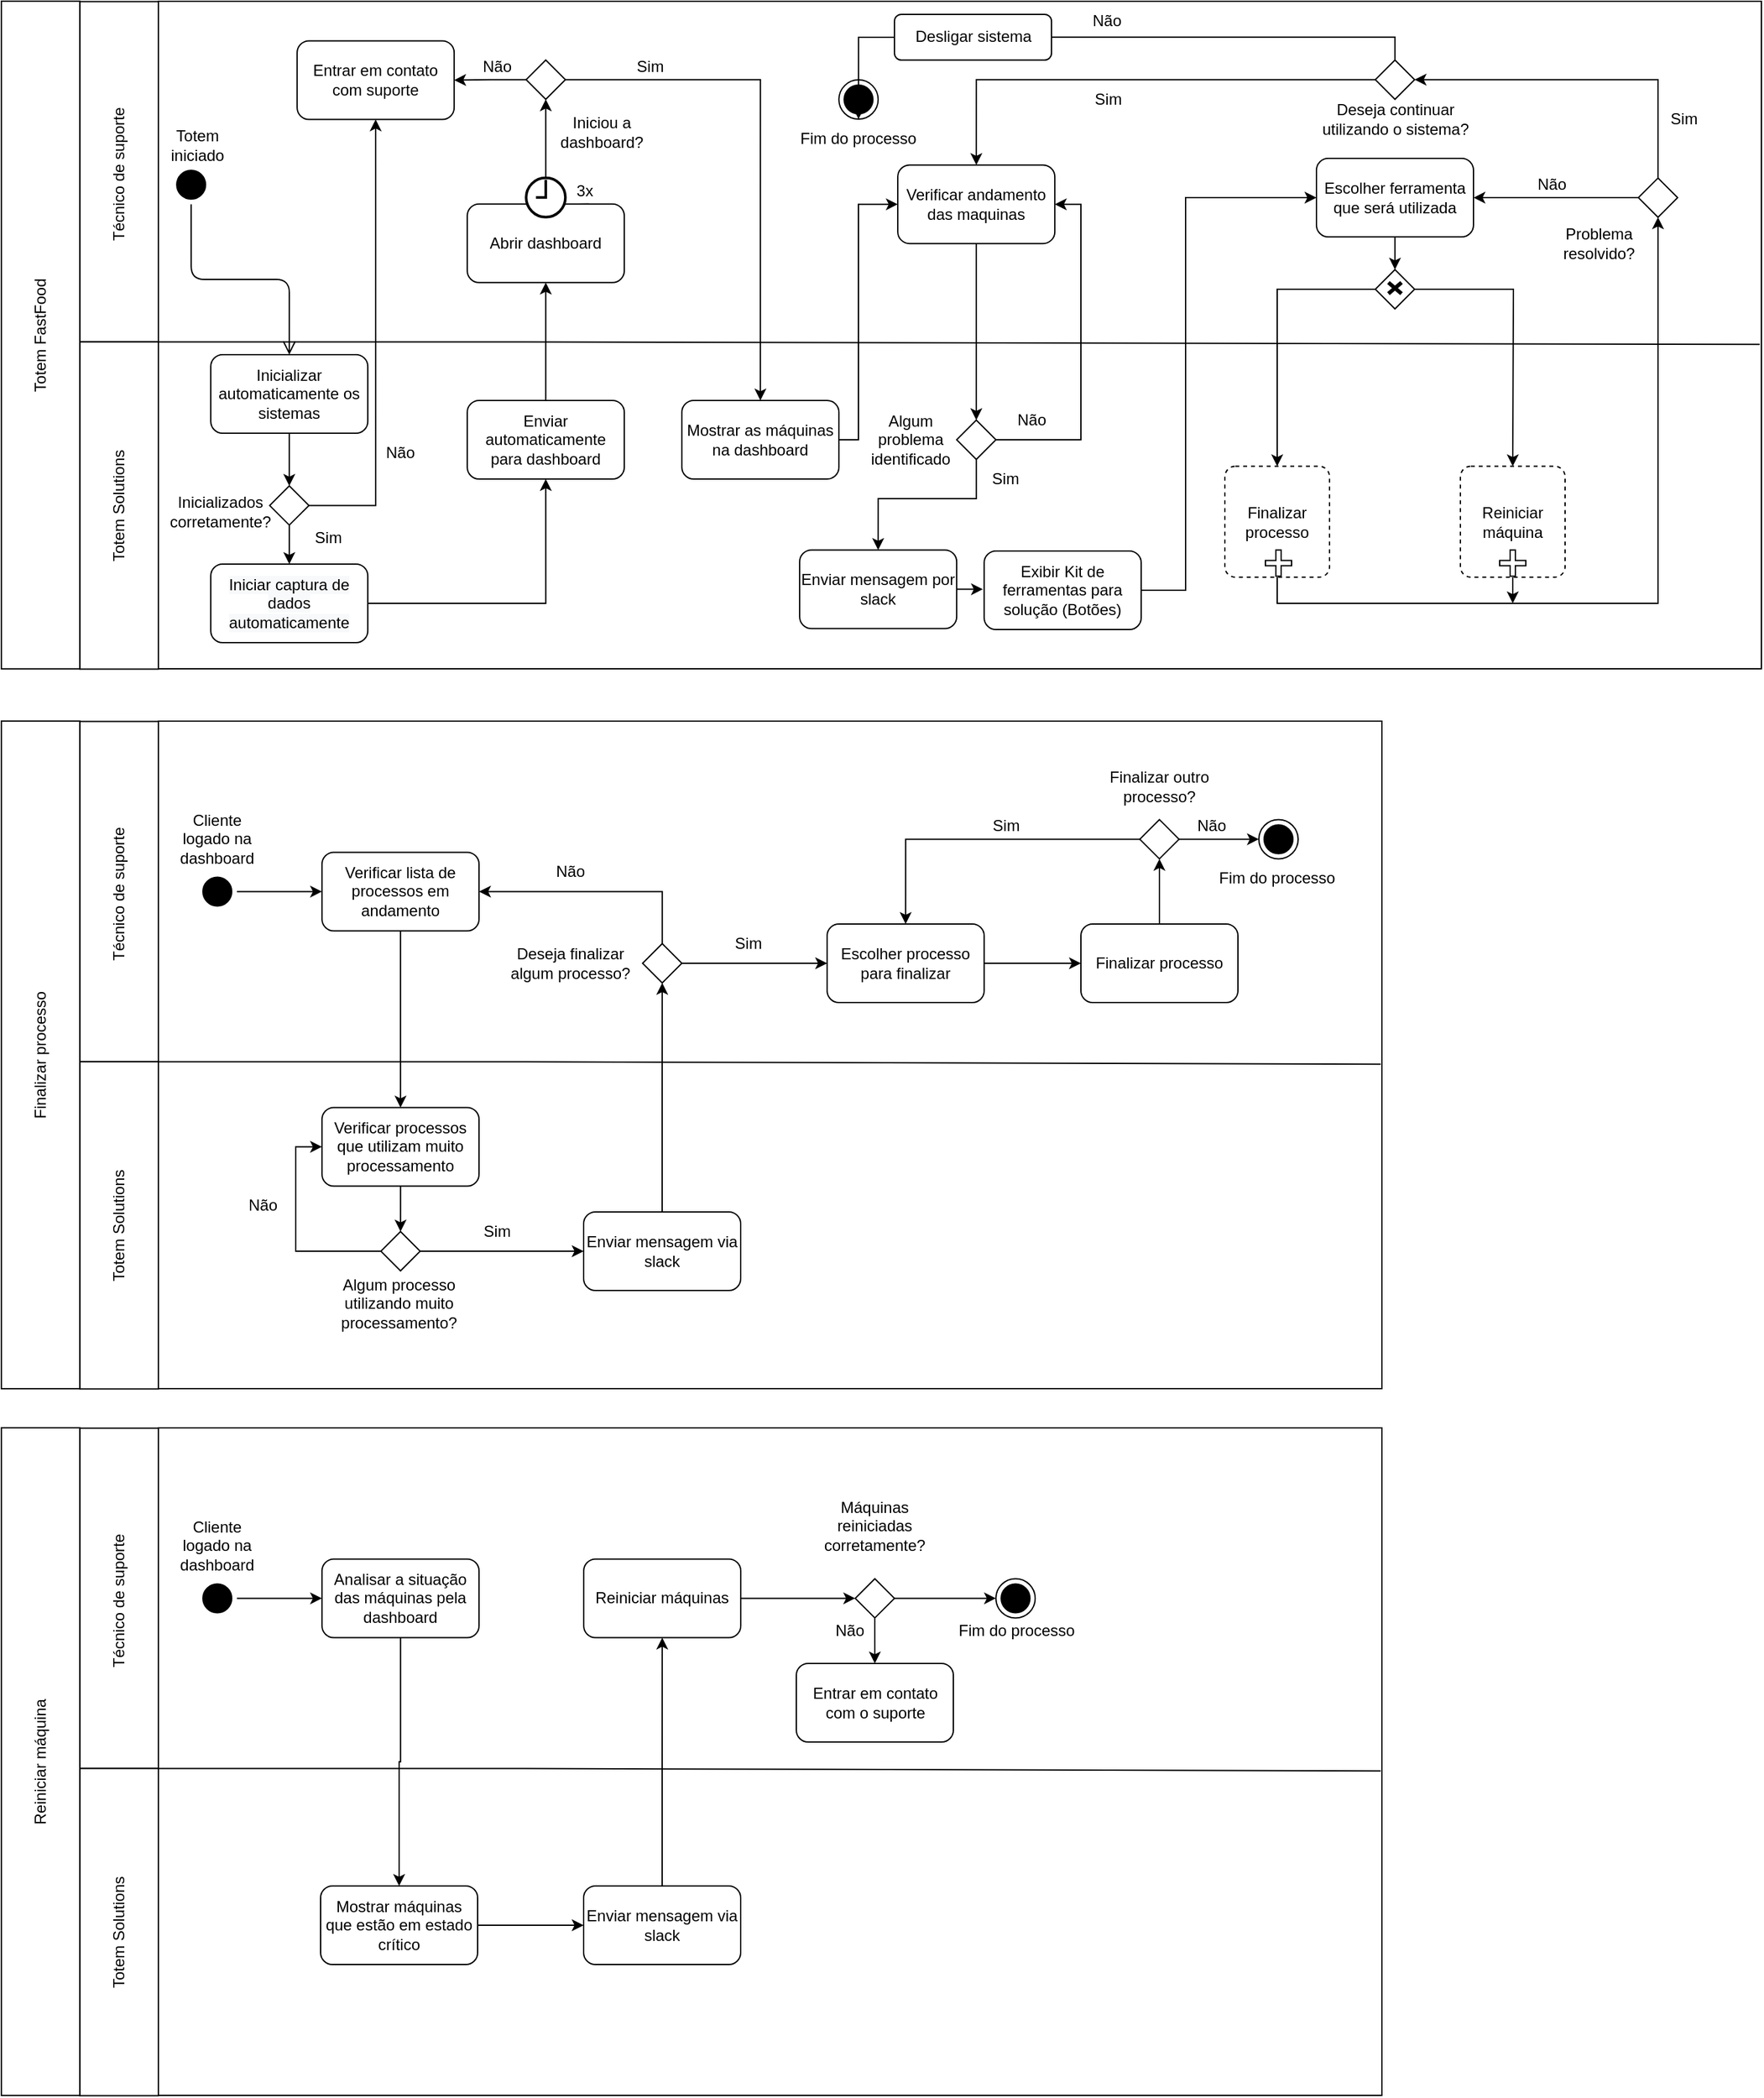 <mxfile version="15.5.4" type="device"><diagram id="77Q783L-mhpwd_1tAnXy" name="Page-1"><mxGraphModel dx="941" dy="547" grid="1" gridSize="10" guides="1" tooltips="1" connect="1" arrows="1" fold="1" page="1" pageScale="1" pageWidth="827" pageHeight="1169" math="0" shadow="0"><root><mxCell id="0"/><mxCell id="1" parent="0"/><mxCell id="-J8JsyKYHprScfDUAGh4-1" value="Totem FastFood" style="rounded=0;whiteSpace=wrap;html=1;rotation=-90;" vertex="1" parent="1"><mxGeometry x="-210" y="555" width="510.16" height="60" as="geometry"/></mxCell><mxCell id="-J8JsyKYHprScfDUAGh4-2" value="Técnico de suporte&amp;nbsp;" style="rounded=0;whiteSpace=wrap;html=1;rotation=-90;" vertex="1" parent="1"><mxGeometry x="-24.93" y="430.23" width="260" height="60" as="geometry"/></mxCell><mxCell id="-J8JsyKYHprScfDUAGh4-3" value="Totem Solutions" style="rounded=0;whiteSpace=wrap;html=1;rotation=-90;" vertex="1" parent="1"><mxGeometry x="-19.93" y="685.23" width="250" height="60" as="geometry"/></mxCell><mxCell id="-J8JsyKYHprScfDUAGh4-4" value="" style="rounded=0;whiteSpace=wrap;html=1;" vertex="1" parent="1"><mxGeometry x="135.07" y="330" width="1224.93" height="510" as="geometry"/></mxCell><mxCell id="-J8JsyKYHprScfDUAGh4-5" value="" style="ellipse;html=1;shape=startState;fillColor=#000000;strokeColor=#000000;" vertex="1" parent="1"><mxGeometry x="145.07" y="455.08" width="30" height="30" as="geometry"/></mxCell><mxCell id="-J8JsyKYHprScfDUAGh4-6" value="" style="edgeStyle=orthogonalEdgeStyle;html=1;verticalAlign=bottom;endArrow=open;endSize=8;strokeColor=#000000;entryX=0.5;entryY=0;entryDx=0;entryDy=0;" edge="1" parent="1" source="-J8JsyKYHprScfDUAGh4-5" target="-J8JsyKYHprScfDUAGh4-20"><mxGeometry relative="1" as="geometry"><mxPoint x="195.07" y="495.23" as="targetPoint"/><mxPoint x="235.07" y="485.23" as="sourcePoint"/></mxGeometry></mxCell><mxCell id="-J8JsyKYHprScfDUAGh4-7" style="edgeStyle=orthogonalEdgeStyle;rounded=0;orthogonalLoop=1;jettySize=auto;html=1;exitX=1;exitY=0.5;exitDx=0;exitDy=0;entryX=0.5;entryY=1;entryDx=0;entryDy=0;" edge="1" parent="1" source="-J8JsyKYHprScfDUAGh4-21" target="-J8JsyKYHprScfDUAGh4-22"><mxGeometry relative="1" as="geometry"><mxPoint x="328.07" y="790.23" as="sourcePoint"/><mxPoint x="418.07" y="685.23" as="targetPoint"/><Array as="points"><mxPoint x="431" y="790"/></Array></mxGeometry></mxCell><mxCell id="-J8JsyKYHprScfDUAGh4-8" style="edgeStyle=orthogonalEdgeStyle;rounded=0;orthogonalLoop=1;jettySize=auto;html=1;exitX=0.5;exitY=0;exitDx=0;exitDy=0;entryX=0.5;entryY=1;entryDx=0;entryDy=0;" edge="1" parent="1" source="-J8JsyKYHprScfDUAGh4-22" target="-J8JsyKYHprScfDUAGh4-23"><mxGeometry relative="1" as="geometry"><mxPoint x="435.07" y="625.23" as="sourcePoint"/><mxPoint x="435.07" y="520.23" as="targetPoint"/><Array as="points"/></mxGeometry></mxCell><mxCell id="-J8JsyKYHprScfDUAGh4-9" style="edgeStyle=orthogonalEdgeStyle;rounded=0;orthogonalLoop=1;jettySize=auto;html=1;exitX=0.5;exitY=0;exitDx=0;exitDy=0;entryX=0.5;entryY=1;entryDx=0;entryDy=0;" edge="1" parent="1" target="-J8JsyKYHprScfDUAGh4-12"><mxGeometry relative="1" as="geometry"><mxPoint x="464" y="484.88" as="sourcePoint"/></mxGeometry></mxCell><mxCell id="-J8JsyKYHprScfDUAGh4-10" style="edgeStyle=orthogonalEdgeStyle;rounded=0;orthogonalLoop=1;jettySize=auto;html=1;exitX=0;exitY=0.5;exitDx=0;exitDy=0;entryX=1;entryY=0.5;entryDx=0;entryDy=0;" edge="1" parent="1" source="-J8JsyKYHprScfDUAGh4-12" target="-J8JsyKYHprScfDUAGh4-53"><mxGeometry relative="1" as="geometry"><Array as="points"/><mxPoint x="404" y="484.88" as="targetPoint"/></mxGeometry></mxCell><mxCell id="-J8JsyKYHprScfDUAGh4-11" style="edgeStyle=orthogonalEdgeStyle;rounded=0;orthogonalLoop=1;jettySize=auto;html=1;exitX=1;exitY=0.5;exitDx=0;exitDy=0;entryX=0.5;entryY=0;entryDx=0;entryDy=0;" edge="1" parent="1" source="-J8JsyKYHprScfDUAGh4-12" target="-J8JsyKYHprScfDUAGh4-25"><mxGeometry relative="1" as="geometry"><mxPoint x="560.07" y="395.23" as="targetPoint"/></mxGeometry></mxCell><mxCell id="-J8JsyKYHprScfDUAGh4-12" value="" style="rhombus;whiteSpace=wrap;html=1;" vertex="1" parent="1"><mxGeometry x="416.07" y="374.88" width="30" height="30" as="geometry"/></mxCell><mxCell id="-J8JsyKYHprScfDUAGh4-13" value="Sim" style="text;html=1;strokeColor=none;fillColor=none;align=center;verticalAlign=middle;whiteSpace=wrap;rounded=0;" vertex="1" parent="1"><mxGeometry x="491.07" y="370.03" width="40" height="20" as="geometry"/></mxCell><mxCell id="-J8JsyKYHprScfDUAGh4-14" value="Não" style="text;html=1;strokeColor=none;fillColor=none;align=center;verticalAlign=middle;whiteSpace=wrap;rounded=0;" vertex="1" parent="1"><mxGeometry x="374" y="370.03" width="40" height="20" as="geometry"/></mxCell><mxCell id="-J8JsyKYHprScfDUAGh4-15" style="edgeStyle=orthogonalEdgeStyle;rounded=0;orthogonalLoop=1;jettySize=auto;html=1;exitX=0;exitY=0.5;exitDx=0;exitDy=0;entryX=0;entryY=0.5;entryDx=0;entryDy=0;" edge="1" parent="1"><mxGeometry relative="1" as="geometry"><mxPoint x="605.07" y="755.23" as="sourcePoint"/></mxGeometry></mxCell><mxCell id="-J8JsyKYHprScfDUAGh4-16" value="" style="endArrow=none;html=1;entryX=0.999;entryY=0.514;entryDx=0;entryDy=0;entryPerimeter=0;" edge="1" parent="1" target="-J8JsyKYHprScfDUAGh4-4"><mxGeometry width="50" height="50" relative="1" as="geometry"><mxPoint x="135.07" y="590.23" as="sourcePoint"/><mxPoint x="810.07" y="590.23" as="targetPoint"/><Array as="points"><mxPoint x="405.07" y="590.23"/></Array></mxGeometry></mxCell><mxCell id="-J8JsyKYHprScfDUAGh4-17" value="&lt;font style=&quot;vertical-align: inherit&quot;&gt;&lt;font style=&quot;vertical-align: inherit&quot;&gt;Iniciou a dashboard?&lt;/font&gt;&lt;/font&gt;" style="text;html=1;strokeColor=none;fillColor=none;align=center;verticalAlign=middle;whiteSpace=wrap;rounded=0;" vertex="1" parent="1"><mxGeometry x="434" y="420.23" width="80" height="20" as="geometry"/></mxCell><mxCell id="-J8JsyKYHprScfDUAGh4-18" value="Totem iniciado" style="text;html=1;strokeColor=none;fillColor=none;align=center;verticalAlign=middle;whiteSpace=wrap;rounded=0;" vertex="1" parent="1"><mxGeometry x="135.07" y="430.23" width="60" height="20" as="geometry"/></mxCell><mxCell id="-J8JsyKYHprScfDUAGh4-19" style="edgeStyle=orthogonalEdgeStyle;rounded=0;orthogonalLoop=1;jettySize=auto;html=1;entryX=0.5;entryY=0;entryDx=0;entryDy=0;" edge="1" parent="1" source="-J8JsyKYHprScfDUAGh4-20" target="-J8JsyKYHprScfDUAGh4-50"><mxGeometry relative="1" as="geometry"/></mxCell><mxCell id="-J8JsyKYHprScfDUAGh4-20" value="&lt;span&gt;Inicializar automaticamente os sistemas&lt;/span&gt;" style="rounded=1;whiteSpace=wrap;html=1;" vertex="1" parent="1"><mxGeometry x="175.07" y="600" width="120" height="60" as="geometry"/></mxCell><mxCell id="-J8JsyKYHprScfDUAGh4-21" value="&lt;span style=&quot;color: rgb(0, 0, 0); font-family: helvetica; font-size: 12px; font-style: normal; font-weight: 400; letter-spacing: normal; text-align: center; text-indent: 0px; text-transform: none; word-spacing: 0px; background-color: rgb(248, 249, 250); display: inline; float: none;&quot;&gt;Iniciar captura de dados automaticamente&lt;/span&gt;" style="rounded=1;whiteSpace=wrap;html=1;" vertex="1" parent="1"><mxGeometry x="175.07" y="760" width="120" height="60" as="geometry"/></mxCell><mxCell id="-J8JsyKYHprScfDUAGh4-22" value="&lt;span&gt;Enviar automaticamente para dashboard&lt;/span&gt;" style="rounded=1;whiteSpace=wrap;html=1;" vertex="1" parent="1"><mxGeometry x="371.07" y="635" width="120" height="60" as="geometry"/></mxCell><mxCell id="-J8JsyKYHprScfDUAGh4-23" value="&lt;span&gt;Abrir dashboard&lt;/span&gt;" style="rounded=1;whiteSpace=wrap;html=1;" vertex="1" parent="1"><mxGeometry x="371.07" y="484.88" width="120" height="60" as="geometry"/></mxCell><mxCell id="-J8JsyKYHprScfDUAGh4-24" style="edgeStyle=orthogonalEdgeStyle;rounded=0;orthogonalLoop=1;jettySize=auto;html=1;entryX=0;entryY=0.5;entryDx=0;entryDy=0;" edge="1" parent="1" source="-J8JsyKYHprScfDUAGh4-25" target="-J8JsyKYHprScfDUAGh4-27"><mxGeometry relative="1" as="geometry"><Array as="points"><mxPoint x="670" y="665"/><mxPoint x="670" y="485"/></Array></mxGeometry></mxCell><mxCell id="-J8JsyKYHprScfDUAGh4-25" value="Mostrar as máquinas na dashboard" style="rounded=1;whiteSpace=wrap;html=1;" vertex="1" parent="1"><mxGeometry x="535.07" y="635" width="120" height="60" as="geometry"/></mxCell><mxCell id="-J8JsyKYHprScfDUAGh4-26" style="edgeStyle=orthogonalEdgeStyle;rounded=0;orthogonalLoop=1;jettySize=auto;html=1;entryX=0.5;entryY=0;entryDx=0;entryDy=0;" edge="1" parent="1" source="-J8JsyKYHprScfDUAGh4-27" target="-J8JsyKYHprScfDUAGh4-58"><mxGeometry relative="1" as="geometry"/></mxCell><mxCell id="-J8JsyKYHprScfDUAGh4-27" value="&lt;span&gt;Verificar andamento das maquinas&lt;/span&gt;" style="rounded=1;whiteSpace=wrap;html=1;" vertex="1" parent="1"><mxGeometry x="700.07" y="455.08" width="120" height="60" as="geometry"/></mxCell><mxCell id="-J8JsyKYHprScfDUAGh4-28" style="edgeStyle=orthogonalEdgeStyle;rounded=0;orthogonalLoop=1;jettySize=auto;html=1;strokeColor=#000000;" edge="1" parent="1" source="-J8JsyKYHprScfDUAGh4-29" target="-J8JsyKYHprScfDUAGh4-72"><mxGeometry relative="1" as="geometry"/></mxCell><mxCell id="-J8JsyKYHprScfDUAGh4-29" value="Enviar mensagem por slack" style="rounded=1;whiteSpace=wrap;html=1;" vertex="1" parent="1"><mxGeometry x="625.07" y="749.23" width="120" height="60" as="geometry"/></mxCell><mxCell id="-J8JsyKYHprScfDUAGh4-30" style="edgeStyle=orthogonalEdgeStyle;rounded=0;orthogonalLoop=1;jettySize=auto;html=1;exitX=0.5;exitY=1;exitDx=0;exitDy=0;entryX=0.5;entryY=0;entryDx=0;entryDy=0;" edge="1" parent="1" source="-J8JsyKYHprScfDUAGh4-31" target="-J8JsyKYHprScfDUAGh4-34"><mxGeometry relative="1" as="geometry"/></mxCell><mxCell id="-J8JsyKYHprScfDUAGh4-31" value="Escolher ferramenta que será utilizada" style="rounded=1;whiteSpace=wrap;html=1;" vertex="1" parent="1"><mxGeometry x="1020" y="450.03" width="120" height="60" as="geometry"/></mxCell><mxCell id="-J8JsyKYHprScfDUAGh4-32" style="edgeStyle=orthogonalEdgeStyle;rounded=0;orthogonalLoop=1;jettySize=auto;html=1;exitX=0;exitY=0.5;exitDx=0;exitDy=0;entryX=0.5;entryY=0;entryDx=0;entryDy=0;" edge="1" parent="1" source="-J8JsyKYHprScfDUAGh4-34"><mxGeometry relative="1" as="geometry"><mxPoint x="990" y="685.23" as="targetPoint"/><Array as="points"><mxPoint x="990" y="550"/></Array></mxGeometry></mxCell><mxCell id="-J8JsyKYHprScfDUAGh4-33" style="edgeStyle=orthogonalEdgeStyle;rounded=0;orthogonalLoop=1;jettySize=auto;html=1;exitX=1;exitY=0.5;exitDx=0;exitDy=0;entryX=0.5;entryY=0;entryDx=0;entryDy=0;" edge="1" parent="1" source="-J8JsyKYHprScfDUAGh4-34"><mxGeometry relative="1" as="geometry"><mxPoint x="1170" y="685.23" as="targetPoint"/></mxGeometry></mxCell><mxCell id="-J8JsyKYHprScfDUAGh4-34" value="" style="rhombus;whiteSpace=wrap;html=1;" vertex="1" parent="1"><mxGeometry x="1065" y="535" width="30" height="30" as="geometry"/></mxCell><mxCell id="-J8JsyKYHprScfDUAGh4-35" value="" style="shape=umlDestroy;whiteSpace=wrap;html=1;strokeWidth=3;" vertex="1" parent="1"><mxGeometry x="1075" y="544.88" width="10" height="8.5" as="geometry"/></mxCell><mxCell id="-J8JsyKYHprScfDUAGh4-36" style="edgeStyle=orthogonalEdgeStyle;rounded=0;orthogonalLoop=1;jettySize=auto;html=1;exitX=0.5;exitY=1;exitDx=0;exitDy=0;" edge="1" parent="1" source="-J8JsyKYHprScfDUAGh4-37" target="-J8JsyKYHprScfDUAGh4-44"><mxGeometry relative="1" as="geometry"><Array as="points"><mxPoint x="990" y="790"/><mxPoint x="1281" y="790"/></Array></mxGeometry></mxCell><mxCell id="-J8JsyKYHprScfDUAGh4-37" value="Finalizar processo" style="rounded=1;arcSize=10;whiteSpace=wrap;html=1;align=center;dashed=1;" vertex="1" parent="1"><mxGeometry x="950" y="685.23" width="80" height="84.77" as="geometry"/></mxCell><mxCell id="-J8JsyKYHprScfDUAGh4-38" style="edgeStyle=orthogonalEdgeStyle;rounded=0;orthogonalLoop=1;jettySize=auto;html=1;exitX=0.5;exitY=1;exitDx=0;exitDy=0;" edge="1" parent="1" source="-J8JsyKYHprScfDUAGh4-39"><mxGeometry relative="1" as="geometry"><mxPoint x="1170" y="790" as="targetPoint"/><Array as="points"><mxPoint x="1170" y="790"/></Array></mxGeometry></mxCell><mxCell id="-J8JsyKYHprScfDUAGh4-39" value="Reiniciar máquina" style="rounded=1;arcSize=10;whiteSpace=wrap;html=1;align=center;dashed=1;" vertex="1" parent="1"><mxGeometry x="1130" y="685.23" width="80" height="84.77" as="geometry"/></mxCell><mxCell id="-J8JsyKYHprScfDUAGh4-40" value="" style="shape=cross;whiteSpace=wrap;html=1;" vertex="1" parent="1"><mxGeometry x="981" y="749.23" width="20" height="20" as="geometry"/></mxCell><mxCell id="-J8JsyKYHprScfDUAGh4-41" value="" style="shape=cross;whiteSpace=wrap;html=1;" vertex="1" parent="1"><mxGeometry x="1160" y="749.23" width="20" height="20" as="geometry"/></mxCell><mxCell id="-J8JsyKYHprScfDUAGh4-42" style="edgeStyle=orthogonalEdgeStyle;rounded=0;orthogonalLoop=1;jettySize=auto;html=1;exitX=0;exitY=0.5;exitDx=0;exitDy=0;" edge="1" parent="1" source="-J8JsyKYHprScfDUAGh4-44" target="-J8JsyKYHprScfDUAGh4-31"><mxGeometry relative="1" as="geometry"/></mxCell><mxCell id="-J8JsyKYHprScfDUAGh4-43" style="edgeStyle=orthogonalEdgeStyle;rounded=0;orthogonalLoop=1;jettySize=auto;html=1;entryX=1;entryY=0.5;entryDx=0;entryDy=0;" edge="1" parent="1" source="-J8JsyKYHprScfDUAGh4-44" target="-J8JsyKYHprScfDUAGh4-64"><mxGeometry relative="1" as="geometry"><Array as="points"><mxPoint x="1281" y="390"/></Array></mxGeometry></mxCell><mxCell id="-J8JsyKYHprScfDUAGh4-44" value="" style="rhombus;whiteSpace=wrap;html=1;" vertex="1" parent="1"><mxGeometry x="1266" y="465.03" width="30" height="30" as="geometry"/></mxCell><mxCell id="-J8JsyKYHprScfDUAGh4-45" value="Problema resolvido?" style="text;html=1;strokeColor=none;fillColor=none;align=center;verticalAlign=middle;whiteSpace=wrap;rounded=0;" vertex="1" parent="1"><mxGeometry x="1191.07" y="504.88" width="89.93" height="20" as="geometry"/></mxCell><mxCell id="-J8JsyKYHprScfDUAGh4-46" value="Não" style="text;html=1;strokeColor=none;fillColor=none;align=center;verticalAlign=middle;whiteSpace=wrap;rounded=0;" vertex="1" parent="1"><mxGeometry x="1180" y="460.08" width="40" height="20" as="geometry"/></mxCell><mxCell id="-J8JsyKYHprScfDUAGh4-47" value="Sim" style="text;html=1;strokeColor=none;fillColor=none;align=center;verticalAlign=middle;whiteSpace=wrap;rounded=0;" vertex="1" parent="1"><mxGeometry x="1281" y="410.23" width="40" height="20" as="geometry"/></mxCell><mxCell id="-J8JsyKYHprScfDUAGh4-48" style="edgeStyle=orthogonalEdgeStyle;rounded=0;orthogonalLoop=1;jettySize=auto;html=1;entryX=0.5;entryY=0;entryDx=0;entryDy=0;" edge="1" parent="1" source="-J8JsyKYHprScfDUAGh4-50" target="-J8JsyKYHprScfDUAGh4-21"><mxGeometry relative="1" as="geometry"/></mxCell><mxCell id="-J8JsyKYHprScfDUAGh4-49" style="edgeStyle=orthogonalEdgeStyle;rounded=0;orthogonalLoop=1;jettySize=auto;html=1;entryX=0.5;entryY=1;entryDx=0;entryDy=0;" edge="1" parent="1" source="-J8JsyKYHprScfDUAGh4-50" target="-J8JsyKYHprScfDUAGh4-53"><mxGeometry relative="1" as="geometry"><Array as="points"><mxPoint x="301" y="715"/></Array></mxGeometry></mxCell><mxCell id="-J8JsyKYHprScfDUAGh4-50" value="" style="rhombus;whiteSpace=wrap;html=1;" vertex="1" parent="1"><mxGeometry x="220.07" y="700.23" width="30" height="30" as="geometry"/></mxCell><mxCell id="-J8JsyKYHprScfDUAGh4-51" value="Inicializados corretamente?" style="text;html=1;strokeColor=none;fillColor=none;align=center;verticalAlign=middle;whiteSpace=wrap;rounded=0;" vertex="1" parent="1"><mxGeometry x="145.07" y="700.23" width="74.93" height="39.77" as="geometry"/></mxCell><mxCell id="-J8JsyKYHprScfDUAGh4-52" value="Sim" style="text;html=1;strokeColor=none;fillColor=none;align=center;verticalAlign=middle;whiteSpace=wrap;rounded=0;" vertex="1" parent="1"><mxGeometry x="230.07" y="720" width="69.93" height="40" as="geometry"/></mxCell><mxCell id="-J8JsyKYHprScfDUAGh4-53" value="Entrar em contato com suporte" style="rounded=1;whiteSpace=wrap;html=1;" vertex="1" parent="1"><mxGeometry x="241.07" y="360.23" width="120" height="60" as="geometry"/></mxCell><mxCell id="-J8JsyKYHprScfDUAGh4-54" value="Não" style="text;html=1;strokeColor=none;fillColor=none;align=center;verticalAlign=middle;whiteSpace=wrap;rounded=0;" vertex="1" parent="1"><mxGeometry x="285.11" y="655" width="69.93" height="40" as="geometry"/></mxCell><mxCell id="-J8JsyKYHprScfDUAGh4-55" value="" style="html=1;verticalLabelPosition=bottom;align=center;labelBackgroundColor=#ffffff;verticalAlign=top;strokeWidth=2;strokeColor=#000000;shadow=0;dashed=0;shape=mxgraph.ios7.icons.clock;" vertex="1" parent="1"><mxGeometry x="416.07" y="464.88" width="30" height="30" as="geometry"/></mxCell><mxCell id="-J8JsyKYHprScfDUAGh4-56" style="edgeStyle=orthogonalEdgeStyle;rounded=0;orthogonalLoop=1;jettySize=auto;html=1;entryX=0.5;entryY=0;entryDx=0;entryDy=0;" edge="1" parent="1" source="-J8JsyKYHprScfDUAGh4-58" target="-J8JsyKYHprScfDUAGh4-29"><mxGeometry relative="1" as="geometry"><Array as="points"><mxPoint x="760" y="710"/><mxPoint x="685" y="710"/></Array></mxGeometry></mxCell><mxCell id="-J8JsyKYHprScfDUAGh4-57" style="edgeStyle=orthogonalEdgeStyle;rounded=0;orthogonalLoop=1;jettySize=auto;html=1;entryX=1;entryY=0.5;entryDx=0;entryDy=0;" edge="1" parent="1" source="-J8JsyKYHprScfDUAGh4-58" target="-J8JsyKYHprScfDUAGh4-27"><mxGeometry relative="1" as="geometry"><Array as="points"><mxPoint x="840" y="665"/><mxPoint x="840" y="485"/></Array></mxGeometry></mxCell><mxCell id="-J8JsyKYHprScfDUAGh4-58" value="" style="rhombus;whiteSpace=wrap;html=1;" vertex="1" parent="1"><mxGeometry x="745.07" y="650" width="30" height="30" as="geometry"/></mxCell><mxCell id="-J8JsyKYHprScfDUAGh4-59" value="Algum problema identificado" style="text;html=1;strokeColor=none;fillColor=none;align=center;verticalAlign=middle;whiteSpace=wrap;rounded=0;" vertex="1" parent="1"><mxGeometry x="670" y="650" width="80" height="30" as="geometry"/></mxCell><mxCell id="-J8JsyKYHprScfDUAGh4-60" value="Sim" style="text;html=1;strokeColor=none;fillColor=none;align=center;verticalAlign=middle;whiteSpace=wrap;rounded=0;" vertex="1" parent="1"><mxGeometry x="735" y="680" width="95" height="30" as="geometry"/></mxCell><mxCell id="-J8JsyKYHprScfDUAGh4-61" value="Não" style="text;html=1;strokeColor=none;fillColor=none;align=center;verticalAlign=middle;whiteSpace=wrap;rounded=0;" vertex="1" parent="1"><mxGeometry x="760" y="635" width="85.07" height="30" as="geometry"/></mxCell><mxCell id="-J8JsyKYHprScfDUAGh4-62" style="edgeStyle=orthogonalEdgeStyle;rounded=0;orthogonalLoop=1;jettySize=auto;html=1;entryX=0.5;entryY=0;entryDx=0;entryDy=0;" edge="1" parent="1" source="-J8JsyKYHprScfDUAGh4-64" target="-J8JsyKYHprScfDUAGh4-27"><mxGeometry relative="1" as="geometry"/></mxCell><mxCell id="-J8JsyKYHprScfDUAGh4-63" style="edgeStyle=orthogonalEdgeStyle;rounded=0;orthogonalLoop=1;jettySize=auto;html=1;entryX=0.5;entryY=1;entryDx=0;entryDy=0;startArrow=none;" edge="1" parent="1" source="-J8JsyKYHprScfDUAGh4-69" target="-J8JsyKYHprScfDUAGh4-66"><mxGeometry relative="1" as="geometry"><Array as="points"><mxPoint x="670" y="358"/></Array></mxGeometry></mxCell><mxCell id="-J8JsyKYHprScfDUAGh4-64" value="" style="rhombus;whiteSpace=wrap;html=1;" vertex="1" parent="1"><mxGeometry x="1065" y="374.88" width="30" height="30" as="geometry"/></mxCell><mxCell id="-J8JsyKYHprScfDUAGh4-65" value="Deseja continuar utilizando o sistema?" style="text;html=1;strokeColor=none;fillColor=none;align=center;verticalAlign=middle;whiteSpace=wrap;rounded=0;" vertex="1" parent="1"><mxGeometry x="1022.5" y="405.23" width="115" height="30" as="geometry"/></mxCell><mxCell id="-J8JsyKYHprScfDUAGh4-66" value="" style="ellipse;html=1;shape=endState;fillColor=#000000;strokeColor=#000000;" vertex="1" parent="1"><mxGeometry x="655.07" y="390.03" width="30" height="30" as="geometry"/></mxCell><mxCell id="-J8JsyKYHprScfDUAGh4-67" value="Não" style="text;html=1;strokeColor=none;fillColor=none;align=center;verticalAlign=middle;whiteSpace=wrap;rounded=0;" vertex="1" parent="1"><mxGeometry x="840" y="330" width="40" height="30.03" as="geometry"/></mxCell><mxCell id="-J8JsyKYHprScfDUAGh4-68" value="Sim" style="text;html=1;strokeColor=none;fillColor=none;align=center;verticalAlign=middle;whiteSpace=wrap;rounded=0;" vertex="1" parent="1"><mxGeometry x="841" y="390.23" width="40" height="29.77" as="geometry"/></mxCell><mxCell id="-J8JsyKYHprScfDUAGh4-69" value="&lt;span&gt;Desligar sistema&lt;/span&gt;" style="rounded=1;whiteSpace=wrap;html=1;" vertex="1" parent="1"><mxGeometry x="697.53" y="339.96" width="120" height="34.92" as="geometry"/></mxCell><mxCell id="-J8JsyKYHprScfDUAGh4-70" value="" style="edgeStyle=orthogonalEdgeStyle;rounded=0;orthogonalLoop=1;jettySize=auto;html=1;entryX=1;entryY=0.5;entryDx=0;entryDy=0;endArrow=none;" edge="1" parent="1" source="-J8JsyKYHprScfDUAGh4-64" target="-J8JsyKYHprScfDUAGh4-69"><mxGeometry relative="1" as="geometry"><mxPoint x="1040" y="374.88" as="sourcePoint"/><mxPoint x="686.07" y="355.03" as="targetPoint"/><Array as="points"><mxPoint x="1080" y="357"/></Array></mxGeometry></mxCell><mxCell id="-J8JsyKYHprScfDUAGh4-71" style="edgeStyle=orthogonalEdgeStyle;rounded=0;orthogonalLoop=1;jettySize=auto;html=1;entryX=0;entryY=0.5;entryDx=0;entryDy=0;strokeColor=#000000;" edge="1" parent="1" source="-J8JsyKYHprScfDUAGh4-72" target="-J8JsyKYHprScfDUAGh4-31"><mxGeometry relative="1" as="geometry"><Array as="points"><mxPoint x="920" y="780"/><mxPoint x="920" y="480"/></Array></mxGeometry></mxCell><mxCell id="-J8JsyKYHprScfDUAGh4-72" value="Exibir Kit de ferramentas para solução (Botões)" style="rounded=1;whiteSpace=wrap;html=1;" vertex="1" parent="1"><mxGeometry x="766.07" y="750" width="120" height="60" as="geometry"/></mxCell><mxCell id="-J8JsyKYHprScfDUAGh4-73" value="3x" style="text;html=1;strokeColor=none;fillColor=none;align=center;verticalAlign=middle;whiteSpace=wrap;rounded=0;" vertex="1" parent="1"><mxGeometry x="431.07" y="460.23" width="60" height="30" as="geometry"/></mxCell><mxCell id="-J8JsyKYHprScfDUAGh4-74" value="Finalizar processo" style="rounded=0;whiteSpace=wrap;html=1;rotation=-90;" vertex="1" parent="1"><mxGeometry x="-210" y="1105" width="510.16" height="60" as="geometry"/></mxCell><mxCell id="-J8JsyKYHprScfDUAGh4-75" value="Técnico de suporte&amp;nbsp;" style="rounded=0;whiteSpace=wrap;html=1;rotation=-90;" vertex="1" parent="1"><mxGeometry x="-24.93" y="980.23" width="260" height="60" as="geometry"/></mxCell><mxCell id="-J8JsyKYHprScfDUAGh4-76" value="Totem Solutions" style="rounded=0;whiteSpace=wrap;html=1;rotation=-90;" vertex="1" parent="1"><mxGeometry x="-19.93" y="1235.23" width="250" height="60" as="geometry"/></mxCell><mxCell id="-J8JsyKYHprScfDUAGh4-77" value="" style="rounded=0;whiteSpace=wrap;html=1;" vertex="1" parent="1"><mxGeometry x="135.07" y="880" width="934.93" height="510" as="geometry"/></mxCell><mxCell id="-J8JsyKYHprScfDUAGh4-78" value="" style="endArrow=none;html=1;entryX=0.999;entryY=0.514;entryDx=0;entryDy=0;entryPerimeter=0;" edge="1" parent="1" target="-J8JsyKYHprScfDUAGh4-77"><mxGeometry width="50" height="50" relative="1" as="geometry"><mxPoint x="135.07" y="1140.23" as="sourcePoint"/><mxPoint x="810.07" y="1140.23" as="targetPoint"/><Array as="points"><mxPoint x="405.07" y="1140.23"/></Array></mxGeometry></mxCell><mxCell id="-J8JsyKYHprScfDUAGh4-79" style="edgeStyle=orthogonalEdgeStyle;rounded=0;orthogonalLoop=1;jettySize=auto;html=1;entryX=0;entryY=0.5;entryDx=0;entryDy=0;strokeColor=#000000;" edge="1" parent="1" source="-J8JsyKYHprScfDUAGh4-80" target="-J8JsyKYHprScfDUAGh4-83"><mxGeometry relative="1" as="geometry"/></mxCell><mxCell id="-J8JsyKYHprScfDUAGh4-80" value="" style="ellipse;html=1;shape=startState;fillColor=#000000;strokeColor=#000000;" vertex="1" parent="1"><mxGeometry x="165.07" y="995.23" width="30" height="30" as="geometry"/></mxCell><mxCell id="-J8JsyKYHprScfDUAGh4-81" value="Cliente logado na dashboard" style="text;html=1;strokeColor=none;fillColor=none;align=center;verticalAlign=middle;whiteSpace=wrap;rounded=0;" vertex="1" parent="1"><mxGeometry x="150.07" y="945.23" width="60" height="50" as="geometry"/></mxCell><mxCell id="-J8JsyKYHprScfDUAGh4-82" style="edgeStyle=orthogonalEdgeStyle;rounded=0;orthogonalLoop=1;jettySize=auto;html=1;entryX=0.5;entryY=0;entryDx=0;entryDy=0;strokeColor=#000000;" edge="1" parent="1" source="-J8JsyKYHprScfDUAGh4-83" target="-J8JsyKYHprScfDUAGh4-85"><mxGeometry relative="1" as="geometry"/></mxCell><mxCell id="-J8JsyKYHprScfDUAGh4-83" value="Verificar lista de processos em andamento" style="rounded=1;whiteSpace=wrap;html=1;" vertex="1" parent="1"><mxGeometry x="260.07" y="980.23" width="120" height="60" as="geometry"/></mxCell><mxCell id="-J8JsyKYHprScfDUAGh4-84" style="edgeStyle=orthogonalEdgeStyle;rounded=0;orthogonalLoop=1;jettySize=auto;html=1;entryX=0.5;entryY=0;entryDx=0;entryDy=0;strokeColor=#000000;" edge="1" parent="1" source="-J8JsyKYHprScfDUAGh4-85" target="-J8JsyKYHprScfDUAGh4-88"><mxGeometry relative="1" as="geometry"/></mxCell><mxCell id="-J8JsyKYHprScfDUAGh4-85" value="Verificar processos que utilizam muito processamento" style="rounded=1;whiteSpace=wrap;html=1;" vertex="1" parent="1"><mxGeometry x="260.07" y="1175.23" width="120" height="60" as="geometry"/></mxCell><mxCell id="-J8JsyKYHprScfDUAGh4-86" style="edgeStyle=orthogonalEdgeStyle;rounded=0;orthogonalLoop=1;jettySize=auto;html=1;entryX=0;entryY=0.5;entryDx=0;entryDy=0;strokeColor=#000000;" edge="1" parent="1" source="-J8JsyKYHprScfDUAGh4-88" target="-J8JsyKYHprScfDUAGh4-85"><mxGeometry relative="1" as="geometry"><Array as="points"><mxPoint x="240" y="1285"/><mxPoint x="240" y="1205"/></Array></mxGeometry></mxCell><mxCell id="-J8JsyKYHprScfDUAGh4-87" style="edgeStyle=orthogonalEdgeStyle;rounded=0;orthogonalLoop=1;jettySize=auto;html=1;entryX=0;entryY=0.5;entryDx=0;entryDy=0;strokeColor=#000000;" edge="1" parent="1" source="-J8JsyKYHprScfDUAGh4-88" target="-J8JsyKYHprScfDUAGh4-93"><mxGeometry relative="1" as="geometry"/></mxCell><mxCell id="-J8JsyKYHprScfDUAGh4-88" value="" style="rhombus;whiteSpace=wrap;html=1;" vertex="1" parent="1"><mxGeometry x="305.08" y="1270" width="30" height="30" as="geometry"/></mxCell><mxCell id="-J8JsyKYHprScfDUAGh4-89" value="Algum processo utilizando muito processamento?" style="text;html=1;strokeColor=none;fillColor=none;align=center;verticalAlign=middle;whiteSpace=wrap;rounded=0;" vertex="1" parent="1"><mxGeometry x="264" y="1310" width="110" height="30" as="geometry"/></mxCell><mxCell id="-J8JsyKYHprScfDUAGh4-90" value="Não" style="text;html=1;strokeColor=none;fillColor=none;align=center;verticalAlign=middle;whiteSpace=wrap;rounded=0;" vertex="1" parent="1"><mxGeometry x="160" y="1235.23" width="110" height="30" as="geometry"/></mxCell><mxCell id="-J8JsyKYHprScfDUAGh4-91" value="Sim" style="text;html=1;strokeColor=none;fillColor=none;align=center;verticalAlign=middle;whiteSpace=wrap;rounded=0;" vertex="1" parent="1"><mxGeometry x="339.0" y="1255" width="110" height="30" as="geometry"/></mxCell><mxCell id="-J8JsyKYHprScfDUAGh4-92" style="edgeStyle=orthogonalEdgeStyle;rounded=0;orthogonalLoop=1;jettySize=auto;html=1;entryX=0.5;entryY=1;entryDx=0;entryDy=0;strokeColor=#000000;" edge="1" parent="1" source="-J8JsyKYHprScfDUAGh4-93" target="-J8JsyKYHprScfDUAGh4-96"><mxGeometry relative="1" as="geometry"/></mxCell><mxCell id="-J8JsyKYHprScfDUAGh4-93" value="Enviar mensagem via slack" style="rounded=1;whiteSpace=wrap;html=1;" vertex="1" parent="1"><mxGeometry x="460.0" y="1255" width="120" height="60" as="geometry"/></mxCell><mxCell id="-J8JsyKYHprScfDUAGh4-94" style="edgeStyle=orthogonalEdgeStyle;rounded=0;orthogonalLoop=1;jettySize=auto;html=1;strokeColor=#000000;entryX=1;entryY=0.5;entryDx=0;entryDy=0;" edge="1" parent="1" source="-J8JsyKYHprScfDUAGh4-96" target="-J8JsyKYHprScfDUAGh4-83"><mxGeometry relative="1" as="geometry"><mxPoint x="320" y="1065.0" as="targetPoint"/><Array as="points"><mxPoint x="520" y="1010"/></Array></mxGeometry></mxCell><mxCell id="-J8JsyKYHprScfDUAGh4-95" style="edgeStyle=orthogonalEdgeStyle;rounded=0;orthogonalLoop=1;jettySize=auto;html=1;entryX=0;entryY=0.5;entryDx=0;entryDy=0;strokeColor=#000000;" edge="1" parent="1" source="-J8JsyKYHprScfDUAGh4-96" target="-J8JsyKYHprScfDUAGh4-100"><mxGeometry relative="1" as="geometry"/></mxCell><mxCell id="-J8JsyKYHprScfDUAGh4-96" value="" style="rhombus;whiteSpace=wrap;html=1;" vertex="1" parent="1"><mxGeometry x="505.07" y="1050" width="30" height="30" as="geometry"/></mxCell><mxCell id="-J8JsyKYHprScfDUAGh4-97" value="Deseja finalizar algum processo?" style="text;html=1;strokeColor=none;fillColor=none;align=center;verticalAlign=middle;whiteSpace=wrap;rounded=0;" vertex="1" parent="1"><mxGeometry x="395.07" y="1050" width="110" height="30" as="geometry"/></mxCell><mxCell id="-J8JsyKYHprScfDUAGh4-98" value="Não" style="text;html=1;strokeColor=none;fillColor=none;align=center;verticalAlign=middle;whiteSpace=wrap;rounded=0;" vertex="1" parent="1"><mxGeometry x="395.07" y="980.23" width="110" height="30" as="geometry"/></mxCell><mxCell id="-J8JsyKYHprScfDUAGh4-99" style="edgeStyle=orthogonalEdgeStyle;rounded=0;orthogonalLoop=1;jettySize=auto;html=1;entryX=0;entryY=0.5;entryDx=0;entryDy=0;strokeColor=#000000;" edge="1" parent="1" source="-J8JsyKYHprScfDUAGh4-100" target="-J8JsyKYHprScfDUAGh4-103"><mxGeometry relative="1" as="geometry"/></mxCell><mxCell id="-J8JsyKYHprScfDUAGh4-100" value="Escolher processo para finalizar" style="rounded=1;whiteSpace=wrap;html=1;" vertex="1" parent="1"><mxGeometry x="646.07" y="1035" width="120" height="60" as="geometry"/></mxCell><mxCell id="-J8JsyKYHprScfDUAGh4-101" value="Sim" style="text;html=1;strokeColor=none;fillColor=none;align=center;verticalAlign=middle;whiteSpace=wrap;rounded=0;" vertex="1" parent="1"><mxGeometry x="531.07" y="1035" width="110" height="30" as="geometry"/></mxCell><mxCell id="-J8JsyKYHprScfDUAGh4-102" style="edgeStyle=orthogonalEdgeStyle;rounded=0;orthogonalLoop=1;jettySize=auto;html=1;entryX=0.5;entryY=1;entryDx=0;entryDy=0;strokeColor=#000000;" edge="1" parent="1" source="-J8JsyKYHprScfDUAGh4-103" target="-J8JsyKYHprScfDUAGh4-106"><mxGeometry relative="1" as="geometry"/></mxCell><mxCell id="-J8JsyKYHprScfDUAGh4-103" value="Finalizar processo" style="rounded=1;whiteSpace=wrap;html=1;" vertex="1" parent="1"><mxGeometry x="840" y="1035" width="120" height="60" as="geometry"/></mxCell><mxCell id="-J8JsyKYHprScfDUAGh4-104" style="edgeStyle=orthogonalEdgeStyle;rounded=0;orthogonalLoop=1;jettySize=auto;html=1;entryX=0.5;entryY=0;entryDx=0;entryDy=0;strokeColor=#000000;" edge="1" parent="1" source="-J8JsyKYHprScfDUAGh4-106" target="-J8JsyKYHprScfDUAGh4-100"><mxGeometry relative="1" as="geometry"/></mxCell><mxCell id="-J8JsyKYHprScfDUAGh4-105" style="edgeStyle=orthogonalEdgeStyle;rounded=0;orthogonalLoop=1;jettySize=auto;html=1;entryX=0;entryY=0.5;entryDx=0;entryDy=0;strokeColor=#000000;" edge="1" parent="1" source="-J8JsyKYHprScfDUAGh4-106" target="-J8JsyKYHprScfDUAGh4-109"><mxGeometry relative="1" as="geometry"/></mxCell><mxCell id="-J8JsyKYHprScfDUAGh4-106" value="" style="rhombus;whiteSpace=wrap;html=1;" vertex="1" parent="1"><mxGeometry x="885" y="955.23" width="30" height="30" as="geometry"/></mxCell><mxCell id="-J8JsyKYHprScfDUAGh4-107" value="Finalizar outro processo?" style="text;html=1;strokeColor=none;fillColor=none;align=center;verticalAlign=middle;whiteSpace=wrap;rounded=0;" vertex="1" parent="1"><mxGeometry x="845" y="915.23" width="110" height="30" as="geometry"/></mxCell><mxCell id="-J8JsyKYHprScfDUAGh4-108" value="Sim" style="text;html=1;strokeColor=none;fillColor=none;align=center;verticalAlign=middle;whiteSpace=wrap;rounded=0;" vertex="1" parent="1"><mxGeometry x="727.5" y="945.23" width="110" height="30" as="geometry"/></mxCell><mxCell id="-J8JsyKYHprScfDUAGh4-109" value="" style="ellipse;html=1;shape=endState;fillColor=#000000;strokeColor=#000000;" vertex="1" parent="1"><mxGeometry x="976" y="955.23" width="30" height="30" as="geometry"/></mxCell><mxCell id="-J8JsyKYHprScfDUAGh4-110" value="Fim do processo" style="text;html=1;strokeColor=none;fillColor=none;align=center;verticalAlign=middle;whiteSpace=wrap;rounded=0;" vertex="1" parent="1"><mxGeometry x="935" y="985.23" width="110" height="30" as="geometry"/></mxCell><mxCell id="-J8JsyKYHprScfDUAGh4-111" value="Não" style="text;html=1;strokeColor=none;fillColor=none;align=center;verticalAlign=middle;whiteSpace=wrap;rounded=0;" vertex="1" parent="1"><mxGeometry x="885" y="945.23" width="110" height="30" as="geometry"/></mxCell><mxCell id="-J8JsyKYHprScfDUAGh4-112" value="Reiniciar máquina" style="rounded=0;whiteSpace=wrap;html=1;rotation=-90;" vertex="1" parent="1"><mxGeometry x="-210" y="1645" width="510.16" height="60" as="geometry"/></mxCell><mxCell id="-J8JsyKYHprScfDUAGh4-113" value="Técnico de suporte&amp;nbsp;" style="rounded=0;whiteSpace=wrap;html=1;rotation=-90;" vertex="1" parent="1"><mxGeometry x="-24.93" y="1520.23" width="260" height="60" as="geometry"/></mxCell><mxCell id="-J8JsyKYHprScfDUAGh4-114" value="Totem Solutions" style="rounded=0;whiteSpace=wrap;html=1;rotation=-90;" vertex="1" parent="1"><mxGeometry x="-19.93" y="1775.23" width="250" height="60" as="geometry"/></mxCell><mxCell id="-J8JsyKYHprScfDUAGh4-115" value="" style="rounded=0;whiteSpace=wrap;html=1;" vertex="1" parent="1"><mxGeometry x="135.07" y="1420" width="934.93" height="510" as="geometry"/></mxCell><mxCell id="-J8JsyKYHprScfDUAGh4-116" value="" style="endArrow=none;html=1;entryX=0.999;entryY=0.514;entryDx=0;entryDy=0;entryPerimeter=0;" edge="1" parent="1" target="-J8JsyKYHprScfDUAGh4-115"><mxGeometry width="50" height="50" relative="1" as="geometry"><mxPoint x="135.07" y="1680.23" as="sourcePoint"/><mxPoint x="810.07" y="1680.23" as="targetPoint"/><Array as="points"><mxPoint x="405.07" y="1680.23"/></Array></mxGeometry></mxCell><mxCell id="-J8JsyKYHprScfDUAGh4-117" style="edgeStyle=orthogonalEdgeStyle;rounded=0;orthogonalLoop=1;jettySize=auto;html=1;entryX=0;entryY=0.5;entryDx=0;entryDy=0;strokeColor=#000000;" edge="1" parent="1" source="-J8JsyKYHprScfDUAGh4-118" target="-J8JsyKYHprScfDUAGh4-121"><mxGeometry relative="1" as="geometry"/></mxCell><mxCell id="-J8JsyKYHprScfDUAGh4-118" value="" style="ellipse;html=1;shape=startState;fillColor=#000000;strokeColor=#000000;" vertex="1" parent="1"><mxGeometry x="165.07" y="1535.23" width="30" height="30" as="geometry"/></mxCell><mxCell id="-J8JsyKYHprScfDUAGh4-119" value="Cliente logado na dashboard" style="text;html=1;strokeColor=none;fillColor=none;align=center;verticalAlign=middle;whiteSpace=wrap;rounded=0;" vertex="1" parent="1"><mxGeometry x="150.07" y="1485.23" width="60" height="50" as="geometry"/></mxCell><mxCell id="-J8JsyKYHprScfDUAGh4-120" style="edgeStyle=orthogonalEdgeStyle;rounded=0;orthogonalLoop=1;jettySize=auto;html=1;entryX=0.5;entryY=0;entryDx=0;entryDy=0;strokeColor=#000000;" edge="1" parent="1" source="-J8JsyKYHprScfDUAGh4-121" target="-J8JsyKYHprScfDUAGh4-123"><mxGeometry relative="1" as="geometry"><mxPoint x="320.07" y="1715.23" as="targetPoint"/></mxGeometry></mxCell><mxCell id="-J8JsyKYHprScfDUAGh4-121" value="Analisar a situação das máquinas pela dashboard" style="rounded=1;whiteSpace=wrap;html=1;" vertex="1" parent="1"><mxGeometry x="260.07" y="1520.23" width="120" height="60" as="geometry"/></mxCell><mxCell id="-J8JsyKYHprScfDUAGh4-122" style="edgeStyle=orthogonalEdgeStyle;rounded=0;orthogonalLoop=1;jettySize=auto;html=1;entryX=0;entryY=0.5;entryDx=0;entryDy=0;strokeColor=#000000;" edge="1" parent="1" source="-J8JsyKYHprScfDUAGh4-123" target="-J8JsyKYHprScfDUAGh4-125"><mxGeometry relative="1" as="geometry"/></mxCell><mxCell id="-J8JsyKYHprScfDUAGh4-123" value="Mostrar máquinas que estão em estado crítico" style="rounded=1;whiteSpace=wrap;html=1;" vertex="1" parent="1"><mxGeometry x="259.0" y="1770" width="120" height="60" as="geometry"/></mxCell><mxCell id="-J8JsyKYHprScfDUAGh4-124" style="edgeStyle=orthogonalEdgeStyle;rounded=0;orthogonalLoop=1;jettySize=auto;html=1;entryX=0.5;entryY=1;entryDx=0;entryDy=0;strokeColor=#000000;" edge="1" parent="1" source="-J8JsyKYHprScfDUAGh4-125" target="-J8JsyKYHprScfDUAGh4-127"><mxGeometry relative="1" as="geometry"/></mxCell><mxCell id="-J8JsyKYHprScfDUAGh4-125" value="Enviar mensagem via slack" style="rounded=1;whiteSpace=wrap;html=1;" vertex="1" parent="1"><mxGeometry x="460.0" y="1770" width="120" height="60" as="geometry"/></mxCell><mxCell id="-J8JsyKYHprScfDUAGh4-126" style="edgeStyle=orthogonalEdgeStyle;rounded=0;orthogonalLoop=1;jettySize=auto;html=1;entryX=0;entryY=0.5;entryDx=0;entryDy=0;strokeColor=#000000;" edge="1" parent="1" source="-J8JsyKYHprScfDUAGh4-127" target="-J8JsyKYHprScfDUAGh4-130"><mxGeometry relative="1" as="geometry"/></mxCell><mxCell id="-J8JsyKYHprScfDUAGh4-127" value="Reiniciar máquinas" style="rounded=1;whiteSpace=wrap;html=1;" vertex="1" parent="1"><mxGeometry x="460.07" y="1520.23" width="120" height="60" as="geometry"/></mxCell><mxCell id="-J8JsyKYHprScfDUAGh4-128" style="edgeStyle=orthogonalEdgeStyle;rounded=0;orthogonalLoop=1;jettySize=auto;html=1;entryX=0.5;entryY=0;entryDx=0;entryDy=0;strokeColor=#000000;" edge="1" parent="1" source="-J8JsyKYHprScfDUAGh4-130" target="-J8JsyKYHprScfDUAGh4-132"><mxGeometry relative="1" as="geometry"/></mxCell><mxCell id="-J8JsyKYHprScfDUAGh4-129" style="edgeStyle=orthogonalEdgeStyle;rounded=0;orthogonalLoop=1;jettySize=auto;html=1;entryX=0;entryY=0.5;entryDx=0;entryDy=0;strokeColor=#000000;" edge="1" parent="1" source="-J8JsyKYHprScfDUAGh4-130" target="-J8JsyKYHprScfDUAGh4-134"><mxGeometry relative="1" as="geometry"/></mxCell><mxCell id="-J8JsyKYHprScfDUAGh4-130" value="" style="rhombus;whiteSpace=wrap;html=1;" vertex="1" parent="1"><mxGeometry x="667.53" y="1535.23" width="30" height="30" as="geometry"/></mxCell><mxCell id="-J8JsyKYHprScfDUAGh4-131" value="Máquinas reiniciadas corretamente?" style="text;html=1;strokeColor=none;fillColor=none;align=center;verticalAlign=middle;whiteSpace=wrap;rounded=0;" vertex="1" parent="1"><mxGeometry x="628.8" y="1470.23" width="107.47" height="50" as="geometry"/></mxCell><mxCell id="-J8JsyKYHprScfDUAGh4-132" value="Entrar em contato com o suporte" style="rounded=1;whiteSpace=wrap;html=1;" vertex="1" parent="1"><mxGeometry x="622.53" y="1600" width="120" height="60" as="geometry"/></mxCell><mxCell id="-J8JsyKYHprScfDUAGh4-133" value="Não" style="text;html=1;strokeColor=none;fillColor=none;align=center;verticalAlign=middle;whiteSpace=wrap;rounded=0;" vertex="1" parent="1"><mxGeometry x="610" y="1550" width="107.47" height="50" as="geometry"/></mxCell><mxCell id="-J8JsyKYHprScfDUAGh4-134" value="" style="ellipse;html=1;shape=endState;fillColor=#000000;strokeColor=#000000;" vertex="1" parent="1"><mxGeometry x="775.07" y="1535.23" width="30" height="30" as="geometry"/></mxCell><mxCell id="-J8JsyKYHprScfDUAGh4-135" value="Fim do processo" style="text;html=1;strokeColor=none;fillColor=none;align=center;verticalAlign=middle;whiteSpace=wrap;rounded=0;" vertex="1" parent="1"><mxGeometry x="736.27" y="1560" width="110" height="30" as="geometry"/></mxCell><mxCell id="-J8JsyKYHprScfDUAGh4-136" value="Fim do processo" style="text;html=1;strokeColor=none;fillColor=none;align=center;verticalAlign=middle;whiteSpace=wrap;rounded=0;" vertex="1" parent="1"><mxGeometry x="615.07" y="420" width="110" height="30" as="geometry"/></mxCell></root></mxGraphModel></diagram></mxfile>